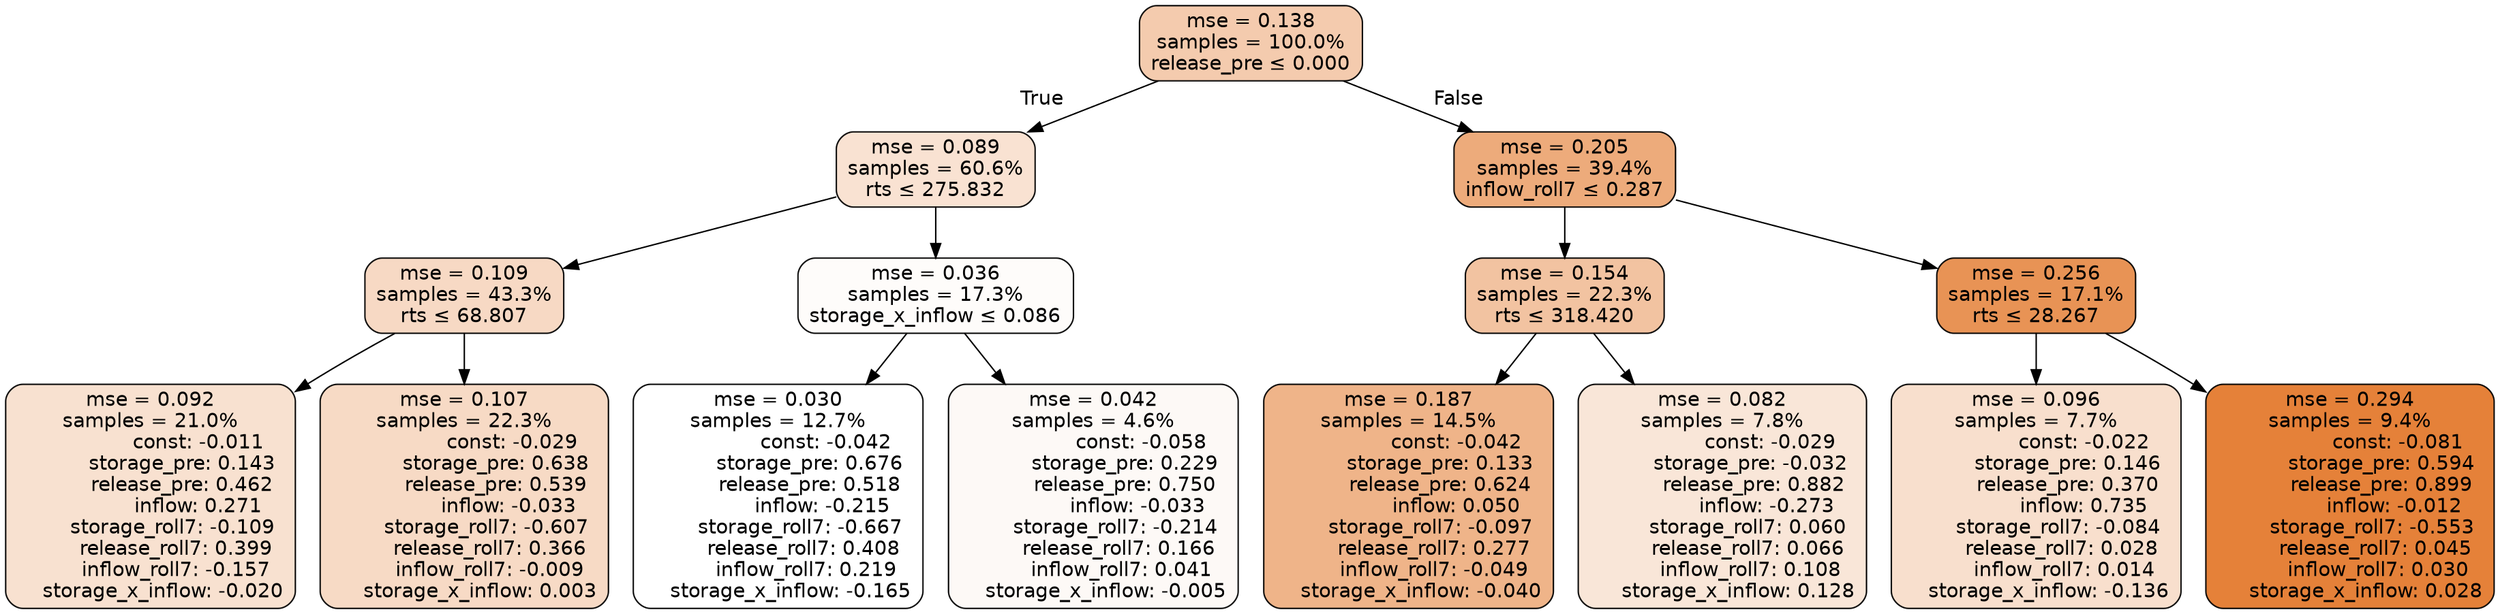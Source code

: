 digraph tree {
bgcolor="transparent"
node [shape=rectangle, style="filled, rounded", color="black", fontname=helvetica] ;
edge [fontname=helvetica] ;
	"0" [label="mse = 0.138
samples = 100.0%
release_pre &le; 0.000", fillcolor="#f4cbae"]
	"1" [label="mse = 0.089
samples = 60.6%
rts &le; 275.832", fillcolor="#f9e2d2"]
	"2" [label="mse = 0.109
samples = 43.3%
rts &le; 68.807", fillcolor="#f7d9c4"]
	"3" [label="mse = 0.092
samples = 21.0%
               const: -0.011
          storage_pre: 0.143
          release_pre: 0.462
               inflow: 0.271
       storage_roll7: -0.109
        release_roll7: 0.399
        inflow_roll7: -0.157
    storage_x_inflow: -0.020", fillcolor="#f8e1d0"]
	"4" [label="mse = 0.107
samples = 22.3%
               const: -0.029
          storage_pre: 0.638
          release_pre: 0.539
              inflow: -0.033
       storage_roll7: -0.607
        release_roll7: 0.366
        inflow_roll7: -0.009
     storage_x_inflow: 0.003", fillcolor="#f7dac5"]
	"5" [label="mse = 0.036
samples = 17.3%
storage_x_inflow &le; 0.086", fillcolor="#fefcfa"]
	"6" [label="mse = 0.030
samples = 12.7%
               const: -0.042
          storage_pre: 0.676
          release_pre: 0.518
              inflow: -0.215
       storage_roll7: -0.667
        release_roll7: 0.408
         inflow_roll7: 0.219
    storage_x_inflow: -0.165", fillcolor="#ffffff"]
	"7" [label="mse = 0.042
samples = 4.6%
               const: -0.058
          storage_pre: 0.229
          release_pre: 0.750
              inflow: -0.033
       storage_roll7: -0.214
        release_roll7: 0.166
         inflow_roll7: 0.041
    storage_x_inflow: -0.005", fillcolor="#fdf9f6"]
	"8" [label="mse = 0.205
samples = 39.4%
inflow_roll7 &le; 0.287", fillcolor="#edab7b"]
	"9" [label="mse = 0.154
samples = 22.3%
rts &le; 318.420", fillcolor="#f2c3a1"]
	"10" [label="mse = 0.187
samples = 14.5%
               const: -0.042
          storage_pre: 0.133
          release_pre: 0.624
               inflow: 0.050
       storage_roll7: -0.097
        release_roll7: 0.277
        inflow_roll7: -0.049
    storage_x_inflow: -0.040", fillcolor="#efb489"]
	"11" [label="mse = 0.082
samples = 7.8%
               const: -0.029
         storage_pre: -0.032
          release_pre: 0.882
              inflow: -0.273
        storage_roll7: 0.060
        release_roll7: 0.066
         inflow_roll7: 0.108
     storage_x_inflow: 0.128", fillcolor="#f9e6d8"]
	"12" [label="mse = 0.256
samples = 17.1%
rts &le; 28.267", fillcolor="#e89355"]
	"13" [label="mse = 0.096
samples = 7.7%
               const: -0.022
          storage_pre: 0.146
          release_pre: 0.370
               inflow: 0.735
       storage_roll7: -0.084
        release_roll7: 0.028
         inflow_roll7: 0.014
    storage_x_inflow: -0.136", fillcolor="#f8dfcd"]
	"14" [label="mse = 0.294
samples = 9.4%
               const: -0.081
          storage_pre: 0.594
          release_pre: 0.899
              inflow: -0.012
       storage_roll7: -0.553
        release_roll7: 0.045
         inflow_roll7: 0.030
     storage_x_inflow: 0.028", fillcolor="#e58139"]

	"0" -> "1" [labeldistance=2.5, labelangle=45, headlabel="True"]
	"1" -> "2"
	"2" -> "3"
	"2" -> "4"
	"1" -> "5"
	"5" -> "6"
	"5" -> "7"
	"0" -> "8" [labeldistance=2.5, labelangle=-45, headlabel="False"]
	"8" -> "9"
	"9" -> "10"
	"9" -> "11"
	"8" -> "12"
	"12" -> "13"
	"12" -> "14"
}